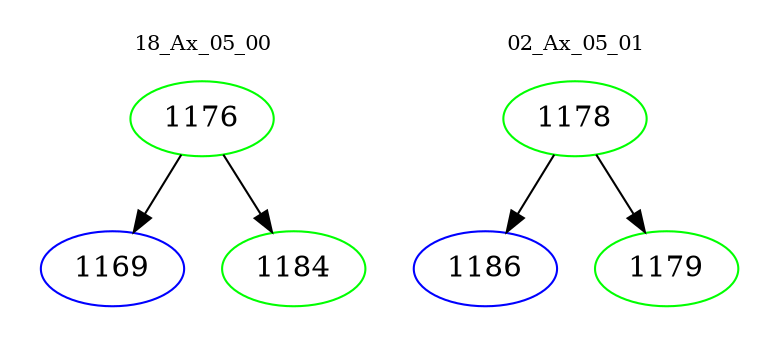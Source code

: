 digraph{
subgraph cluster_0 {
color = white
label = "18_Ax_05_00";
fontsize=10;
T0_1176 [label="1176", color="green"]
T0_1176 -> T0_1169 [color="black"]
T0_1169 [label="1169", color="blue"]
T0_1176 -> T0_1184 [color="black"]
T0_1184 [label="1184", color="green"]
}
subgraph cluster_1 {
color = white
label = "02_Ax_05_01";
fontsize=10;
T1_1178 [label="1178", color="green"]
T1_1178 -> T1_1186 [color="black"]
T1_1186 [label="1186", color="blue"]
T1_1178 -> T1_1179 [color="black"]
T1_1179 [label="1179", color="green"]
}
}
